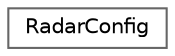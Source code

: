 digraph "Graphical Class Hierarchy"
{
 // LATEX_PDF_SIZE
  bgcolor="transparent";
  edge [fontname=Helvetica,fontsize=10,labelfontname=Helvetica,labelfontsize=10];
  node [fontname=Helvetica,fontsize=10,shape=box,height=0.2,width=0.4];
  rankdir="LR";
  Node0 [id="Node000000",label="RadarConfig",height=0.2,width=0.4,color="grey40", fillcolor="white", style="filled",URL="$df/d07/classRadarConfig.html",tooltip="Configuration settings for the radar system."];
}
